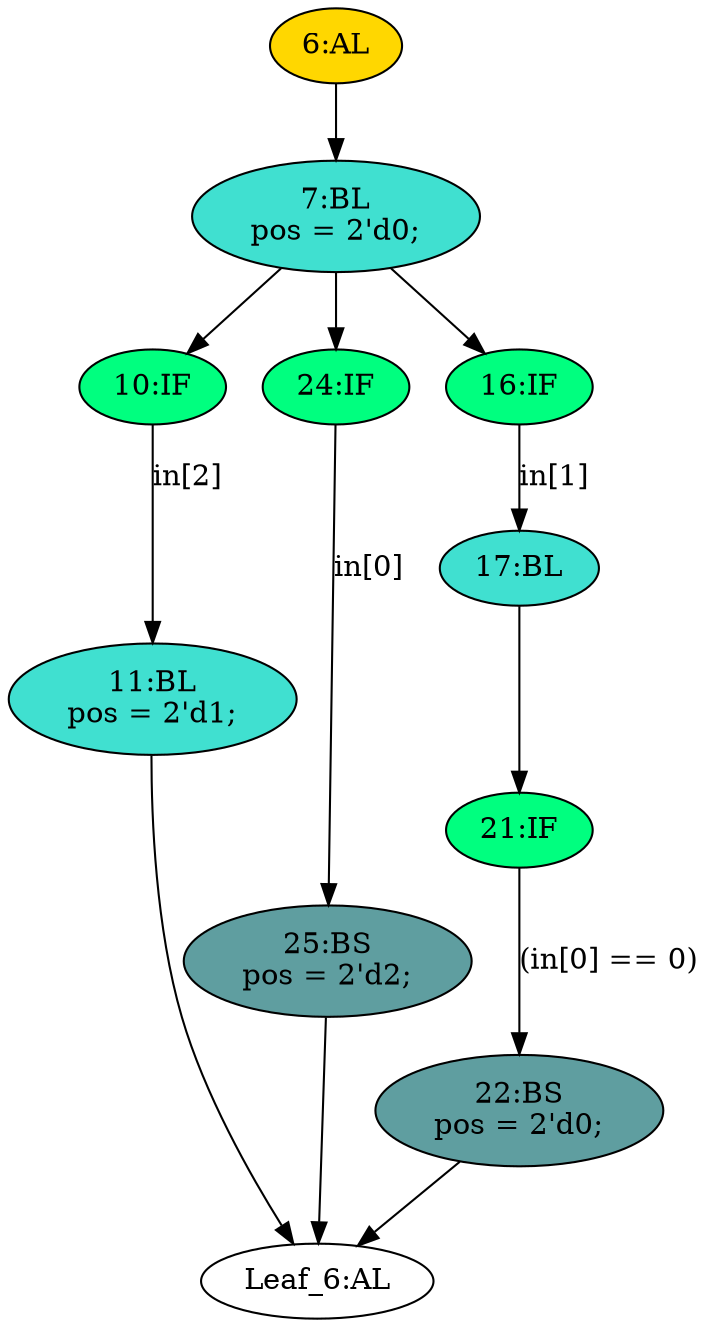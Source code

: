 strict digraph "compose( ,  )" {
	node [label="\N"];
	"17:BL"	[ast="<pyverilog.vparser.ast.Block object at 0x7f72bbc63250>",
		fillcolor=turquoise,
		label="17:BL",
		statements="[]",
		style=filled,
		typ=Block];
	"21:IF"	[ast="<pyverilog.vparser.ast.IfStatement object at 0x7f72bbc71190>",
		fillcolor=springgreen,
		label="21:IF",
		statements="[]",
		style=filled,
		typ=IfStatement];
	"17:BL" -> "21:IF"	[cond="[]",
		lineno=None];
	"11:BL"	[ast="<pyverilog.vparser.ast.Block object at 0x7f72bb9d6850>",
		fillcolor=turquoise,
		label="11:BL
pos = 2'd1;",
		statements="[<pyverilog.vparser.ast.BlockingSubstitution object at 0x7f72bbc63410>]",
		style=filled,
		typ=Block];
	"Leaf_6:AL"	[def_var="['pos']",
		label="Leaf_6:AL"];
	"11:BL" -> "Leaf_6:AL"	[cond="[]",
		lineno=None];
	"10:IF"	[ast="<pyverilog.vparser.ast.IfStatement object at 0x7f72bb9d6790>",
		fillcolor=springgreen,
		label="10:IF",
		statements="[]",
		style=filled,
		typ=IfStatement];
	"10:IF" -> "11:BL"	[cond="['in']",
		label="in[2]",
		lineno=10];
	"24:IF"	[ast="<pyverilog.vparser.ast.IfStatement object at 0x7f72bbc7d710>",
		fillcolor=springgreen,
		label="24:IF",
		statements="[]",
		style=filled,
		typ=IfStatement];
	"25:BS"	[ast="<pyverilog.vparser.ast.BlockingSubstitution object at 0x7f72bbc66690>",
		fillcolor=cadetblue,
		label="25:BS
pos = 2'd2;",
		statements="[<pyverilog.vparser.ast.BlockingSubstitution object at 0x7f72bbc66690>]",
		style=filled,
		typ=BlockingSubstitution];
	"24:IF" -> "25:BS"	[cond="['in']",
		label="in[0]",
		lineno=24];
	"7:BL"	[ast="<pyverilog.vparser.ast.Block object at 0x7f72bb9ce510>",
		fillcolor=turquoise,
		label="7:BL
pos = 2'd0;",
		statements="[<pyverilog.vparser.ast.BlockingSubstitution object at 0x7f72bbcf5e50>]",
		style=filled,
		typ=Block];
	"7:BL" -> "10:IF"	[cond="[]",
		lineno=None];
	"7:BL" -> "24:IF"	[cond="[]",
		lineno=None];
	"16:IF"	[ast="<pyverilog.vparser.ast.IfStatement object at 0x7f72bbc638d0>",
		fillcolor=springgreen,
		label="16:IF",
		statements="[]",
		style=filled,
		typ=IfStatement];
	"7:BL" -> "16:IF"	[cond="[]",
		lineno=None];
	"22:BS"	[ast="<pyverilog.vparser.ast.BlockingSubstitution object at 0x7f72bbc71290>",
		fillcolor=cadetblue,
		label="22:BS
pos = 2'd0;",
		statements="[<pyverilog.vparser.ast.BlockingSubstitution object at 0x7f72bbc71290>]",
		style=filled,
		typ=BlockingSubstitution];
	"22:BS" -> "Leaf_6:AL"	[cond="[]",
		lineno=None];
	"16:IF" -> "17:BL"	[cond="['in']",
		label="in[1]",
		lineno=16];
	"25:BS" -> "Leaf_6:AL"	[cond="[]",
		lineno=None];
	"21:IF" -> "22:BS"	[cond="['in']",
		label="(in[0] == 0)",
		lineno=21];
	"6:AL"	[ast="<pyverilog.vparser.ast.Always object at 0x7f72bbcf5110>",
		clk_sens=False,
		fillcolor=gold,
		label="6:AL",
		sens="[]",
		statements="[]",
		style=filled,
		typ=Always,
		use_var="['in']"];
	"6:AL" -> "7:BL"	[cond="[]",
		lineno=None];
}
